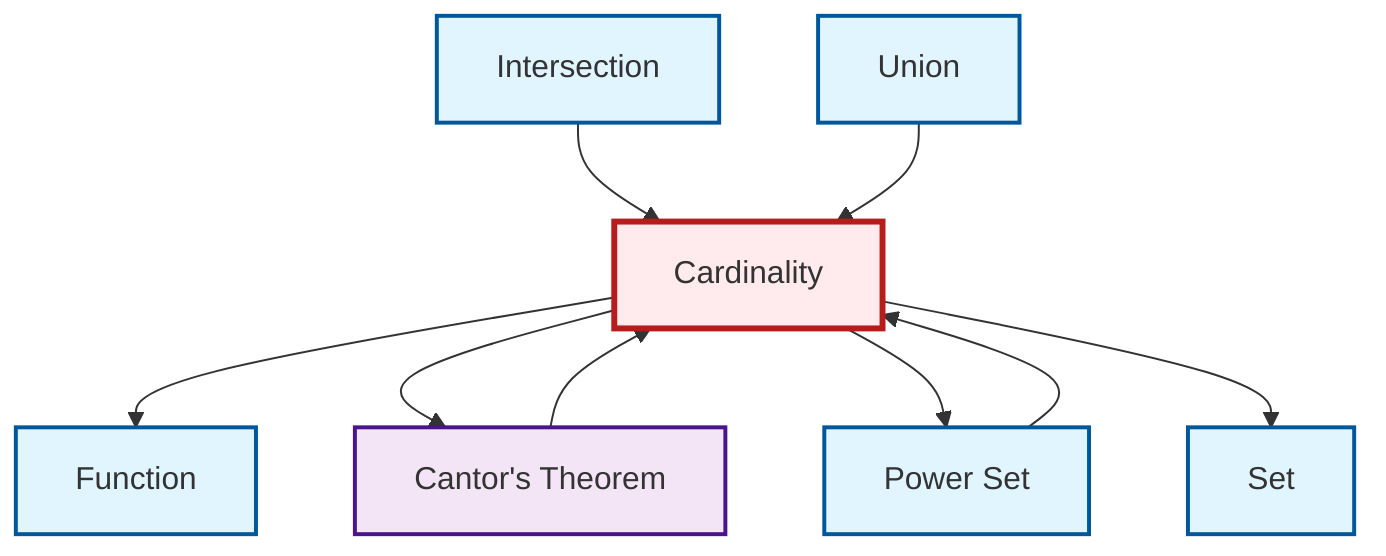 graph TD
    classDef definition fill:#e1f5fe,stroke:#01579b,stroke-width:2px
    classDef theorem fill:#f3e5f5,stroke:#4a148c,stroke-width:2px
    classDef axiom fill:#fff3e0,stroke:#e65100,stroke-width:2px
    classDef example fill:#e8f5e9,stroke:#1b5e20,stroke-width:2px
    classDef current fill:#ffebee,stroke:#b71c1c,stroke-width:3px
    def-intersection["Intersection"]:::definition
    def-cardinality["Cardinality"]:::definition
    def-set["Set"]:::definition
    thm-cantor["Cantor's Theorem"]:::theorem
    def-function["Function"]:::definition
    def-union["Union"]:::definition
    def-power-set["Power Set"]:::definition
    def-cardinality --> def-function
    def-intersection --> def-cardinality
    def-cardinality --> thm-cantor
    def-cardinality --> def-power-set
    def-cardinality --> def-set
    def-power-set --> def-cardinality
    thm-cantor --> def-cardinality
    def-union --> def-cardinality
    class def-cardinality current